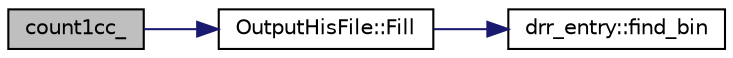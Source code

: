 digraph "count1cc_"
{
  edge [fontname="Helvetica",fontsize="10",labelfontname="Helvetica",labelfontsize="10"];
  node [fontname="Helvetica",fontsize="10",shape=record];
  rankdir="LR";
  Node1 [label="count1cc_",height=0.2,width=0.4,color="black", fillcolor="grey75", style="filled", fontcolor="black"];
  Node1 -> Node2 [color="midnightblue",fontsize="10",style="solid",fontname="Helvetica"];
  Node2 [label="OutputHisFile::Fill",height=0.2,width=0.4,color="black", fillcolor="white", style="filled",URL="$d9/d7d/class_output_his_file.html#a3f88447a42cf524b2cdc10bd0a06c437",tooltip="Increment a histogram at (x, y) by weight_. "];
  Node2 -> Node3 [color="midnightblue",fontsize="10",style="solid",fontname="Helvetica"];
  Node3 [label="drr_entry::find_bin",height=0.2,width=0.4,color="black", fillcolor="white", style="filled",URL="$de/d56/structdrr__entry.html#a2a90a7ea9c46c8eac2c6a327ce4ef5cd",tooltip="Return the global array bin for a given x, y coordinate. "];
}
